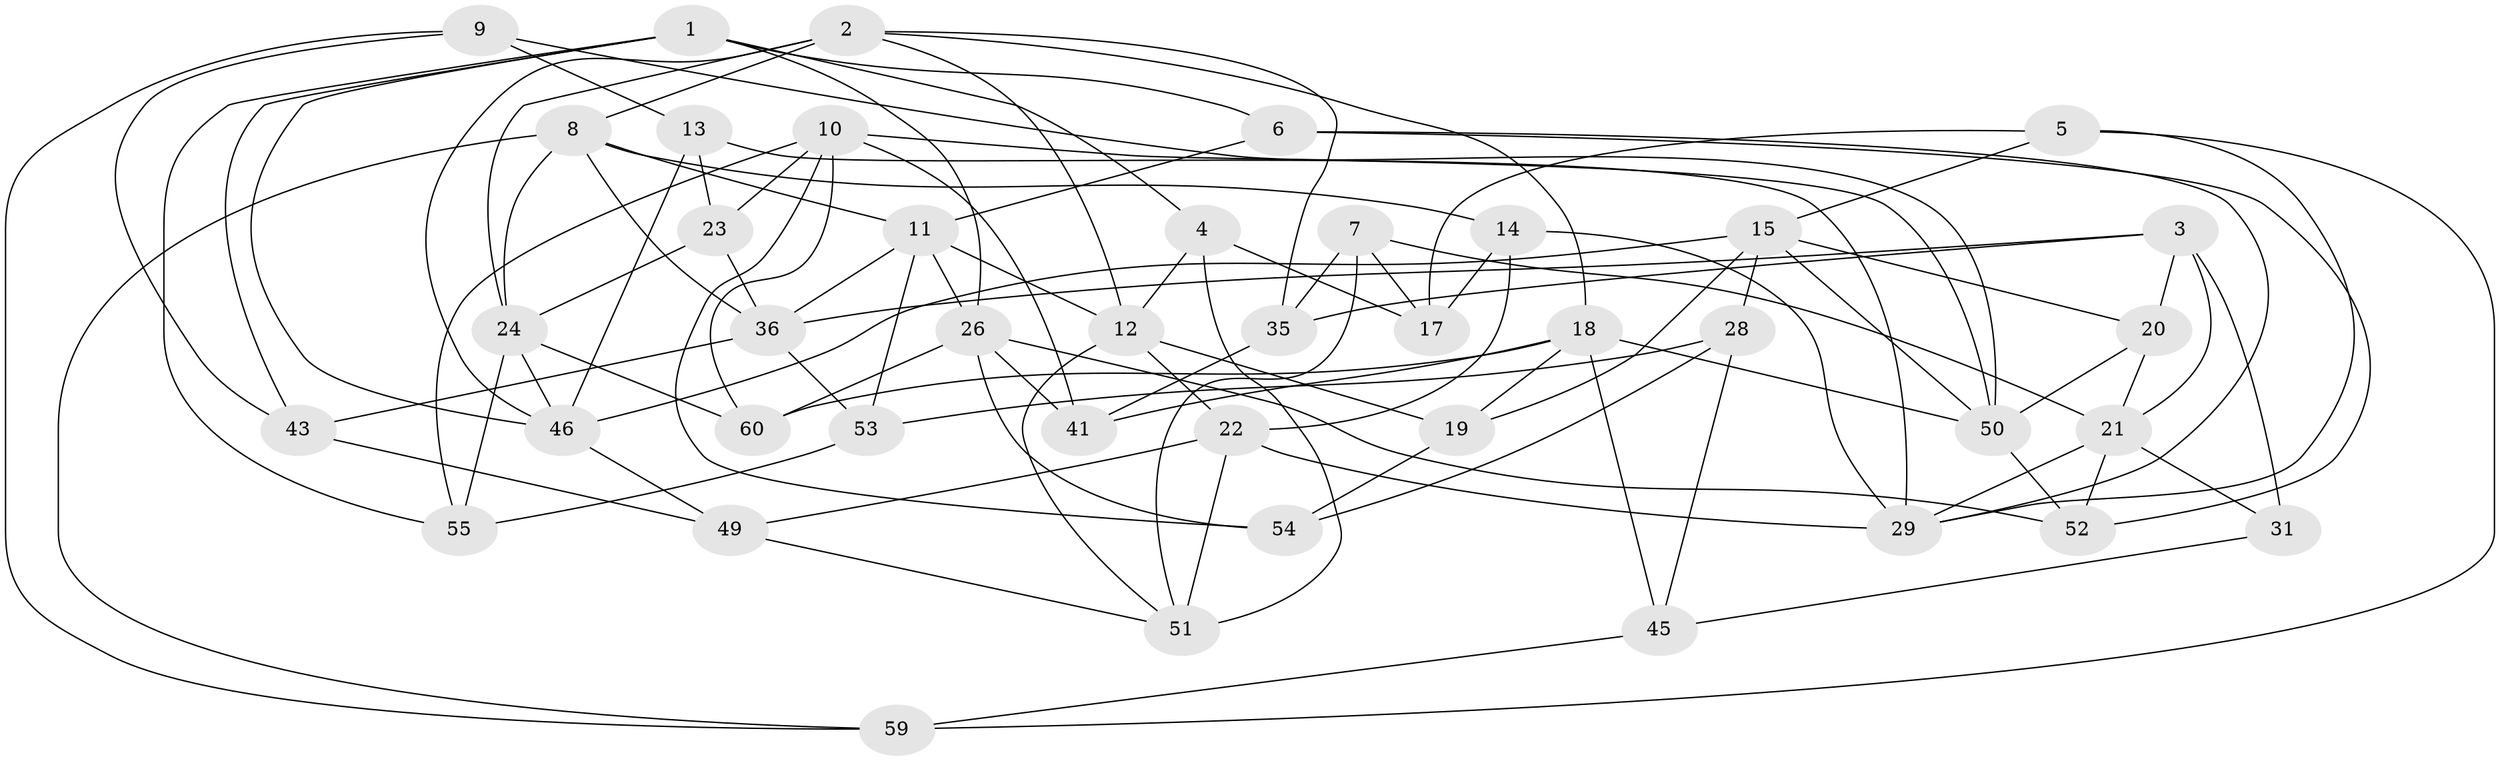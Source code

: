 // original degree distribution, {4: 1.0}
// Generated by graph-tools (version 1.1) at 2025/11/02/27/25 16:11:47]
// undirected, 42 vertices, 100 edges
graph export_dot {
graph [start="1"]
  node [color=gray90,style=filled];
  1 [super="+32"];
  2 [super="+37"];
  3 [super="+25"];
  4;
  5;
  6;
  7;
  8 [super="+44"];
  9;
  10 [super="+39"];
  11 [super="+40"];
  12 [super="+16"];
  13;
  14;
  15 [super="+33"];
  17;
  18 [super="+30"];
  19;
  20;
  21 [super="+57"];
  22 [super="+38"];
  23;
  24 [super="+34"];
  26 [super="+27"];
  28;
  29 [super="+42"];
  31;
  35;
  36 [super="+48"];
  41;
  43;
  45;
  46 [super="+47"];
  49;
  50 [super="+56"];
  51 [super="+58"];
  52;
  53;
  54;
  55;
  59;
  60;
  1 -- 43;
  1 -- 4;
  1 -- 55;
  1 -- 46;
  1 -- 26;
  1 -- 6;
  2 -- 35;
  2 -- 12;
  2 -- 18;
  2 -- 24;
  2 -- 8;
  2 -- 46;
  3 -- 20;
  3 -- 21;
  3 -- 31 [weight=2];
  3 -- 35;
  3 -- 36;
  4 -- 12;
  4 -- 17;
  4 -- 51;
  5 -- 59;
  5 -- 15;
  5 -- 17;
  5 -- 29;
  6 -- 29;
  6 -- 52;
  6 -- 11;
  7 -- 17;
  7 -- 35;
  7 -- 21;
  7 -- 51;
  8 -- 11;
  8 -- 36;
  8 -- 24;
  8 -- 59;
  8 -- 14;
  9 -- 13;
  9 -- 43;
  9 -- 59;
  9 -- 50;
  10 -- 55;
  10 -- 50;
  10 -- 41;
  10 -- 60;
  10 -- 54;
  10 -- 23;
  11 -- 53;
  11 -- 26;
  11 -- 36;
  11 -- 12;
  12 -- 51;
  12 -- 19;
  12 -- 22;
  13 -- 46;
  13 -- 23;
  13 -- 29;
  14 -- 17;
  14 -- 29;
  14 -- 22;
  15 -- 19;
  15 -- 20;
  15 -- 28;
  15 -- 50;
  15 -- 46;
  18 -- 45;
  18 -- 50;
  18 -- 41;
  18 -- 19;
  18 -- 60;
  19 -- 54;
  20 -- 50;
  20 -- 21;
  21 -- 31;
  21 -- 29;
  21 -- 52;
  22 -- 51 [weight=2];
  22 -- 49;
  22 -- 29;
  23 -- 24;
  23 -- 36;
  24 -- 55;
  24 -- 60;
  24 -- 46;
  26 -- 60;
  26 -- 41;
  26 -- 52;
  26 -- 54;
  28 -- 45;
  28 -- 54;
  28 -- 53;
  31 -- 45;
  35 -- 41;
  36 -- 43;
  36 -- 53;
  43 -- 49;
  45 -- 59;
  46 -- 49;
  49 -- 51;
  50 -- 52;
  53 -- 55;
}
